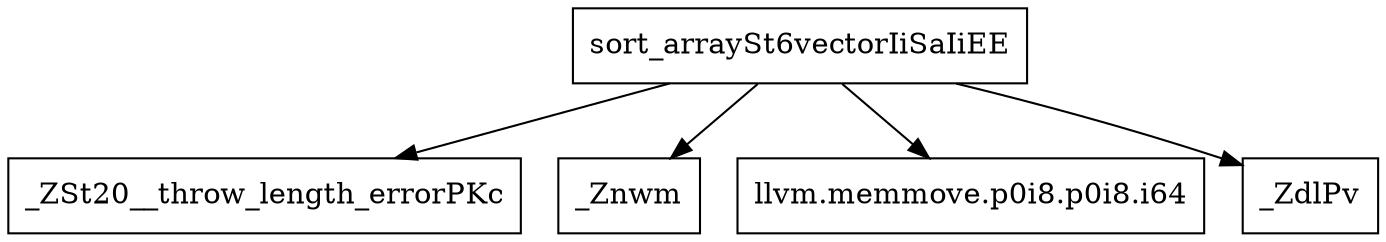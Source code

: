 digraph CALL_GRAPH {
  node [shape=box];
  "sort_arraySt6vectorIiSaIiEE" -> "_ZSt20__throw_length_errorPKc";
  "sort_arraySt6vectorIiSaIiEE" -> "_Znwm";
  "sort_arraySt6vectorIiSaIiEE" -> "llvm.memmove.p0i8.p0i8.i64";
  "sort_arraySt6vectorIiSaIiEE" -> "_ZdlPv";
}